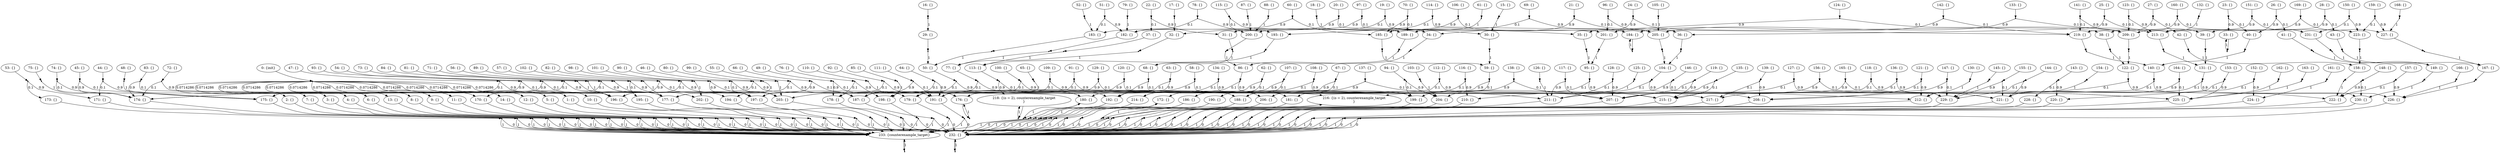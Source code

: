 digraph model {
	0 [ label = "0: {init}" ];
	1 [ label = "1: {}" ];
	2 [ label = "2: {}" ];
	3 [ label = "3: {}" ];
	4 [ label = "4: {}" ];
	5 [ label = "5: {}" ];
	6 [ label = "6: {}" ];
	7 [ label = "7: {}" ];
	8 [ label = "8: {}" ];
	9 [ label = "9: {}" ];
	10 [ label = "10: {}" ];
	11 [ label = "11: {}" ];
	12 [ label = "12: {}" ];
	13 [ label = "13: {}" ];
	14 [ label = "14: {}" ];
	15 [ label = "15: {}" ];
	16 [ label = "16: {}" ];
	17 [ label = "17: {}" ];
	18 [ label = "18: {}" ];
	19 [ label = "19: {}" ];
	20 [ label = "20: {}" ];
	21 [ label = "21: {}" ];
	22 [ label = "22: {}" ];
	23 [ label = "23: {}" ];
	24 [ label = "24: {}" ];
	25 [ label = "25: {}" ];
	26 [ label = "26: {}" ];
	27 [ label = "27: {}" ];
	28 [ label = "28: {}" ];
	29 [ label = "29: {}" ];
	30 [ label = "30: {}" ];
	31 [ label = "31: {}" ];
	32 [ label = "32: {}" ];
	33 [ label = "33: {}" ];
	34 [ label = "34: {}" ];
	35 [ label = "35: {}" ];
	36 [ label = "36: {}" ];
	37 [ label = "37: {}" ];
	38 [ label = "38: {}" ];
	39 [ label = "39: {}" ];
	40 [ label = "40: {}" ];
	41 [ label = "41: {}" ];
	42 [ label = "42: {}" ];
	43 [ label = "43: {}" ];
	44 [ label = "44: {}" ];
	45 [ label = "45: {}" ];
	46 [ label = "46: {}" ];
	47 [ label = "47: {}" ];
	48 [ label = "48: {}" ];
	49 [ label = "49: {}" ];
	50 [ label = "50: {}" ];
	51 [ label = "51: {}" ];
	52 [ label = "52: {}" ];
	53 [ label = "53: {}" ];
	54 [ label = "54: {}" ];
	55 [ label = "55: {}" ];
	56 [ label = "56: {}" ];
	57 [ label = "57: {}" ];
	58 [ label = "58: {}" ];
	59 [ label = "59: {}" ];
	60 [ label = "60: {}" ];
	61 [ label = "61: {}" ];
	62 [ label = "62: {}" ];
	63 [ label = "63: {}" ];
	64 [ label = "64: {}" ];
	65 [ label = "65: {}" ];
	66 [ label = "66: {}" ];
	67 [ label = "67: {}" ];
	68 [ label = "68: {}" ];
	69 [ label = "69: {}" ];
	70 [ label = "70: {}" ];
	71 [ label = "71: {}" ];
	72 [ label = "72: {}" ];
	73 [ label = "73: {}" ];
	74 [ label = "74: {}" ];
	75 [ label = "75: {}" ];
	76 [ label = "76: {}" ];
	77 [ label = "77: {}" ];
	78 [ label = "78: {}" ];
	79 [ label = "79: {}" ];
	80 [ label = "80: {}" ];
	81 [ label = "81: {}" ];
	82 [ label = "82: {}" ];
	83 [ label = "83: {}" ];
	84 [ label = "84: {}" ];
	85 [ label = "85: {}" ];
	86 [ label = "86: {}" ];
	87 [ label = "87: {}" ];
	88 [ label = "88: {}" ];
	89 [ label = "89: {}" ];
	90 [ label = "90: {}" ];
	91 [ label = "91: {}" ];
	92 [ label = "92: {}" ];
	93 [ label = "93: {}" ];
	94 [ label = "94: {}" ];
	95 [ label = "95: {}" ];
	96 [ label = "96: {}" ];
	97 [ label = "97: {}" ];
	98 [ label = "98: {}" ];
	99 [ label = "99: {}" ];
	100 [ label = "100: {}" ];
	101 [ label = "101: {}" ];
	102 [ label = "102: {}" ];
	103 [ label = "103: {}" ];
	104 [ label = "104: {}" ];
	105 [ label = "105: {}" ];
	106 [ label = "106: {}" ];
	107 [ label = "107: {}" ];
	108 [ label = "108: {}" ];
	109 [ label = "109: {}" ];
	110 [ label = "110: {}" ];
	111 [ label = "111: {}" ];
	112 [ label = "112: {}" ];
	113 [ label = "113: {}" ];
	114 [ label = "114: {}" ];
	115 [ label = "115: {}" ];
	116 [ label = "116: {}" ];
	117 [ label = "117: {}" ];
	118 [ label = "118: {}" ];
	119 [ label = "119: {}" ];
	120 [ label = "120: {}" ];
	121 [ label = "121: {}" ];
	122 [ label = "122: {}" ];
	123 [ label = "123: {}" ];
	124 [ label = "124: {}" ];
	125 [ label = "125: {}" ];
	126 [ label = "126: {}" ];
	127 [ label = "127: {}" ];
	128 [ label = "128: {}" ];
	129 [ label = "129: {}" ];
	130 [ label = "130: {}" ];
	131 [ label = "131: {}" ];
	132 [ label = "132: {}" ];
	133 [ label = "133: {}" ];
	134 [ label = "134: {}" ];
	135 [ label = "135: {}" ];
	136 [ label = "136: {}" ];
	137 [ label = "137: {}" ];
	138 [ label = "138: {}" ];
	139 [ label = "139: {}" ];
	140 [ label = "140: {}" ];
	141 [ label = "141: {}" ];
	142 [ label = "142: {}" ];
	143 [ label = "143: {}" ];
	144 [ label = "144: {}" ];
	145 [ label = "145: {}" ];
	146 [ label = "146: {}" ];
	147 [ label = "147: {}" ];
	148 [ label = "148: {}" ];
	149 [ label = "149: {}" ];
	150 [ label = "150: {}" ];
	151 [ label = "151: {}" ];
	152 [ label = "152: {}" ];
	153 [ label = "153: {}" ];
	154 [ label = "154: {}" ];
	155 [ label = "155: {}" ];
	156 [ label = "156: {}" ];
	157 [ label = "157: {}" ];
	158 [ label = "158: {}" ];
	159 [ label = "159: {}" ];
	160 [ label = "160: {}" ];
	161 [ label = "161: {}" ];
	162 [ label = "162: {}" ];
	163 [ label = "163: {}" ];
	164 [ label = "164: {}" ];
	165 [ label = "165: {}" ];
	166 [ label = "166: {}" ];
	167 [ label = "167: {}" ];
	168 [ label = "168: {}" ];
	169 [ label = "169: {}" ];
	170 [ label = "170: {}" ];
	171 [ label = "171: {}" ];
	172 [ label = "172: {}" ];
	173 [ label = "173: {}" ];
	174 [ label = "174: {}" ];
	175 [ label = "175: {}" ];
	176 [ label = "176: {}" ];
	177 [ label = "177: {}" ];
	178 [ label = "178: {}" ];
	179 [ label = "179: {}" ];
	180 [ label = "180: {}" ];
	181 [ label = "181: {}" ];
	182 [ label = "182: {}" ];
	183 [ label = "183: {}" ];
	184 [ label = "184: {}" ];
	185 [ label = "185: {}" ];
	186 [ label = "186: {}" ];
	187 [ label = "187: {}" ];
	188 [ label = "188: {}" ];
	189 [ label = "189: {}" ];
	190 [ label = "190: {}" ];
	191 [ label = "191: {}" ];
	192 [ label = "192: {}" ];
	193 [ label = "193: {}" ];
	194 [ label = "194: {}" ];
	195 [ label = "195: {}" ];
	196 [ label = "196: {}" ];
	197 [ label = "197: {}" ];
	198 [ label = "198: {}" ];
	199 [ label = "199: {}" ];
	200 [ label = "200: {}" ];
	201 [ label = "201: {}" ];
	202 [ label = "202: {}" ];
	203 [ label = "203: {}" ];
	204 [ label = "204: {}" ];
	205 [ label = "205: {}" ];
	206 [ label = "206: {}" ];
	207 [ label = "207: {}" ];
	208 [ label = "208: {}" ];
	209 [ label = "209: {}" ];
	210 [ label = "210: {}" ];
	211 [ label = "211: {}" ];
	212 [ label = "212: {}" ];
	213 [ label = "213: {}" ];
	214 [ label = "214: {}" ];
	215 [ label = "215: {}" ];
	216 [ label = "216: {(o = 2), counterexample_target
}" ];
	217 [ label = "217: {}" ];
	218 [ label = "218: {(o = 2), counterexample_target
}" ];
	219 [ label = "219: {}" ];
	220 [ label = "220: {}" ];
	221 [ label = "221: {}" ];
	222 [ label = "222: {}" ];
	223 [ label = "223: {}" ];
	224 [ label = "224: {}" ];
	225 [ label = "225: {}" ];
	226 [ label = "226: {}" ];
	227 [ label = "227: {}" ];
	228 [ label = "228: {}" ];
	229 [ label = "229: {}" ];
	230 [ label = "230: {}" ];
	231 [ label = "231: {}" ];
	232 [ label = "232: {}" ];
	233 [ label = "233: {counterexample_target}" ];
	"0c0" [shape = "point"];
	0 -> "0c0";
	"0c0" -> 1 [ label= "0.0714286" ];
	"0c0" -> 2 [ label= "0.0714286" ];
	"0c0" -> 3 [ label= "0.0714286" ];
	"0c0" -> 4 [ label= "0.0714286" ];
	"0c0" -> 5 [ label= "0.0714286" ];
	"0c0" -> 6 [ label= "0.0714286" ];
	"0c0" -> 7 [ label= "0.0714286" ];
	"0c0" -> 8 [ label= "0.0714286" ];
	"0c0" -> 9 [ label= "0.0714286" ];
	"0c0" -> 10 [ label= "0.0714286" ];
	"0c0" -> 11 [ label= "0.0714286" ];
	"0c0" -> 12 [ label= "0.0714286" ];
	"0c0" -> 13 [ label= "0.0714286" ];
	"0c0" -> 14 [ label= "0.0714286" ];
	"1c0" [shape = "point"];
	1 -> "1c0";
	"1c0" -> 232 [ label= "0" ];
	"1c0" -> 233 [ label= "1" ];
	"2c0" [shape = "point"];
	2 -> "2c0";
	"2c0" -> 232 [ label= "0" ];
	"2c0" -> 233 [ label= "1" ];
	"3c0" [shape = "point"];
	3 -> "3c0";
	"3c0" -> 232 [ label= "0" ];
	"3c0" -> 233 [ label= "1" ];
	"4c0" [shape = "point"];
	4 -> "4c0";
	"4c0" -> 232 [ label= "0" ];
	"4c0" -> 233 [ label= "1" ];
	"5c0" [shape = "point"];
	5 -> "5c0";
	"5c0" -> 232 [ label= "0" ];
	"5c0" -> 233 [ label= "1" ];
	"6c0" [shape = "point"];
	6 -> "6c0";
	"6c0" -> 232 [ label= "0" ];
	"6c0" -> 233 [ label= "1" ];
	"7c0" [shape = "point"];
	7 -> "7c0";
	"7c0" -> 232 [ label= "0" ];
	"7c0" -> 233 [ label= "1" ];
	"8c0" [shape = "point"];
	8 -> "8c0";
	"8c0" -> 232 [ label= "0" ];
	"8c0" -> 233 [ label= "1" ];
	"9c0" [shape = "point"];
	9 -> "9c0";
	"9c0" -> 232 [ label= "0" ];
	"9c0" -> 233 [ label= "1" ];
	"10c0" [shape = "point"];
	10 -> "10c0";
	"10c0" -> 232 [ label= "0" ];
	"10c0" -> 233 [ label= "1" ];
	"11c0" [shape = "point"];
	11 -> "11c0";
	"11c0" -> 232 [ label= "0" ];
	"11c0" -> 233 [ label= "1" ];
	"12c0" [shape = "point"];
	12 -> "12c0";
	"12c0" -> 232 [ label= "0" ];
	"12c0" -> 233 [ label= "1" ];
	"13c0" [shape = "point"];
	13 -> "13c0";
	"13c0" -> 232 [ label= "0" ];
	"13c0" -> 233 [ label= "1" ];
	"14c0" [shape = "point"];
	14 -> "14c0";
	"14c0" -> 232 [ label= "0" ];
	"14c0" -> 233 [ label= "1" ];
	"15c0" [shape = "point"];
	15 -> "15c0";
	"15c0" -> 30 [ label= "1" ];
	"16c0" [shape = "point"];
	16 -> "16c0";
	"16c0" -> 29 [ label= "1" ];
	"17c0" [shape = "point"];
	17 -> "17c0";
	"17c0" -> 32 [ label= "1" ];
	"18c0" [shape = "point"];
	18 -> "18c0";
	"18c0" -> 34 [ label= "1" ];
	"19c0" [shape = "point"];
	19 -> "19c0";
	"19c0" -> 30 [ label= "0.9" ];
	"19c0" -> 31 [ label= "0.1" ];
	"20c0" [shape = "point"];
	20 -> "20c0";
	"20c0" -> 32 [ label= "0.9" ];
	"20c0" -> 35 [ label= "0.1" ];
	"21c0" [shape = "point"];
	21 -> "21c0";
	"21c0" -> 34 [ label= "0.9" ];
	"21c0" -> 36 [ label= "0.1" ];
	"22c0" [shape = "point"];
	22 -> "22c0";
	"22c0" -> 31 [ label= "0.9" ];
	"22c0" -> 37 [ label= "0.1" ];
	"23c0" [shape = "point"];
	23 -> "23c0";
	"23c0" -> 33 [ label= "0.9" ];
	"23c0" -> 40 [ label= "0.1" ];
	"24c0" [shape = "point"];
	24 -> "24c0";
	"24c0" -> 35 [ label= "0.9" ];
	"24c0" -> 38 [ label= "0.1" ];
	"25c0" [shape = "point"];
	25 -> "25c0";
	"25c0" -> 36 [ label= "0.9" ];
	"25c0" -> 39 [ label= "0.1" ];
	"26c0" [shape = "point"];
	26 -> "26c0";
	"26c0" -> 40 [ label= "0.9" ];
	"26c0" -> 41 [ label= "0.1" ];
	"27c0" [shape = "point"];
	27 -> "27c0";
	"27c0" -> 38 [ label= "0.9" ];
	"27c0" -> 42 [ label= "0.1" ];
	"28c0" [shape = "point"];
	28 -> "28c0";
	"28c0" -> 39 [ label= "0.9" ];
	"28c0" -> 43 [ label= "0.1" ];
	"29c0" [shape = "point"];
	29 -> "29c0";
	"29c0" -> 50 [ label= "1" ];
	"30c0" [shape = "point"];
	30 -> "30c0";
	"30c0" -> 59 [ label= "1" ];
	"31c0" [shape = "point"];
	31 -> "31c0";
	"31c0" -> 68 [ label= "1" ];
	"32c0" [shape = "point"];
	32 -> "32c0";
	"32c0" -> 77 [ label= "1" ];
	"33c0" [shape = "point"];
	33 -> "33c0";
	"33c0" -> 33 [ label= "1" ];
	"34c0" [shape = "point"];
	34 -> "34c0";
	"34c0" -> 86 [ label= "1" ];
	"35c0" [shape = "point"];
	35 -> "35c0";
	"35c0" -> 95 [ label= "1" ];
	"36c0" [shape = "point"];
	36 -> "36c0";
	"36c0" -> 104 [ label= "1" ];
	"37c0" [shape = "point"];
	37 -> "37c0";
	"37c0" -> 113 [ label= "1" ];
	"38c0" [shape = "point"];
	38 -> "38c0";
	"38c0" -> 122 [ label= "1" ];
	"39c0" [shape = "point"];
	39 -> "39c0";
	"39c0" -> 131 [ label= "1" ];
	"40c0" [shape = "point"];
	40 -> "40c0";
	"40c0" -> 140 [ label= "1" ];
	"41c0" [shape = "point"];
	41 -> "41c0";
	"41c0" -> 149 [ label= "1" ];
	"42c0" [shape = "point"];
	42 -> "42c0";
	"42c0" -> 158 [ label= "1" ];
	"43c0" [shape = "point"];
	43 -> "43c0";
	"43c0" -> 167 [ label= "1" ];
	"44c0" [shape = "point"];
	44 -> "44c0";
	"44c0" -> 170 [ label= "0.9" ];
	"44c0" -> 171 [ label= "0.1" ];
	"45c0" [shape = "point"];
	45 -> "45c0";
	"45c0" -> 174 [ label= "0.9" ];
	"45c0" -> 175 [ label= "0.1" ];
	"46c0" [shape = "point"];
	46 -> "46c0";
	"46c0" -> 175 [ label= "0.1" ];
	"46c0" -> 176 [ label= "0.9" ];
	"47c0" [shape = "point"];
	47 -> "47c0";
	"47c0" -> 175 [ label= "0.1" ];
	"47c0" -> 177 [ label= "0.9" ];
	"48c0" [shape = "point"];
	48 -> "48c0";
	"48c0" -> 175 [ label= "1" ];
	"49c0" [shape = "point"];
	49 -> "49c0";
	"49c0" -> 178 [ label= "0.9" ];
	"49c0" -> 179 [ label= "0.1" ];
	"50c0" [shape = "point"];
	50 -> "50c0";
	"50c0" -> 179 [ label= "0.1" ];
	"50c0" -> 180 [ label= "0.9" ];
	"51c0" [shape = "point"];
	51 -> "51c0";
	"51c0" -> 182 [ label= "0.9" ];
	"51c0" -> 183 [ label= "0.1" ];
	"52c0" [shape = "point"];
	52 -> "52c0";
	"52c0" -> 183 [ label= "1" ];
	"53c0" [shape = "point"];
	53 -> "53c0";
	"53c0" -> 171 [ label= "0.9" ];
	"53c0" -> 173 [ label= "0.1" ];
	"54c0" [shape = "point"];
	54 -> "54c0";
	"54c0" -> 175 [ label= "0.9" ];
	"54c0" -> 177 [ label= "0.1" ];
	"55c0" [shape = "point"];
	55 -> "55c0";
	"55c0" -> 177 [ label= "0.1" ];
	"55c0" -> 187 [ label= "0.9" ];
	"56c0" [shape = "point"];
	56 -> "56c0";
	"56c0" -> 177 [ label= "1" ];
	"57c0" [shape = "point"];
	57 -> "57c0";
	"57c0" -> 177 [ label= "1" ];
	"58c0" [shape = "point"];
	58 -> "58c0";
	"58c0" -> 179 [ label= "0.9" ];
	"58c0" -> 181 [ label= "0.1" ];
	"59c0" [shape = "point"];
	59 -> "59c0";
	"59c0" -> 181 [ label= "0.1" ];
	"59c0" -> 188 [ label= "0.9" ];
	"60c0" [shape = "point"];
	60 -> "60c0";
	"60c0" -> 183 [ label= "0.9" ];
	"60c0" -> 185 [ label= "0.1" ];
	"61c0" [shape = "point"];
	61 -> "61c0";
	"61c0" -> 185 [ label= "1" ];
	"62c0" [shape = "point"];
	62 -> "62c0";
	"62c0" -> 172 [ label= "0.9" ];
	"62c0" -> 186 [ label= "0.1" ];
	"63c0" [shape = "point"];
	63 -> "63c0";
	"63c0" -> 176 [ label= "0.9" ];
	"63c0" -> 187 [ label= "0.1" ];
	"64c0" [shape = "point"];
	64 -> "64c0";
	"64c0" -> 187 [ label= "0.1" ];
	"64c0" -> 191 [ label= "0.9" ];
	"65c0" [shape = "point"];
	65 -> "65c0";
	"65c0" -> 187 [ label= "1" ];
	"66c0" [shape = "point"];
	66 -> "66c0";
	"66c0" -> 177 [ label= "0.9" ];
	"66c0" -> 187 [ label= "0.1" ];
	"67c0" [shape = "point"];
	67 -> "67c0";
	"67c0" -> 180 [ label= "0.9" ];
	"67c0" -> 188 [ label= "0.1" ];
	"68c0" [shape = "point"];
	68 -> "68c0";
	"68c0" -> 188 [ label= "0.1" ];
	"68c0" -> 192 [ label= "0.9" ];
	"69c0" [shape = "point"];
	69 -> "69c0";
	"69c0" -> 184 [ label= "0.9" ];
	"69c0" -> 189 [ label= "0.1" ];
	"70c0" [shape = "point"];
	70 -> "70c0";
	"70c0" -> 185 [ label= "0.9" ];
	"70c0" -> 189 [ label= "0.1" ];
	"71c0" [shape = "point"];
	71 -> "71c0";
	"71c0" -> 170 [ label= "0.1" ];
	"71c0" -> 194 [ label= "0.9" ];
	"72c0" [shape = "point"];
	72 -> "72c0";
	"72c0" -> 174 [ label= "0.1" ];
	"72c0" -> 196 [ label= "0.9" ];
	"73c0" [shape = "point"];
	73 -> "73c0";
	"73c0" -> 174 [ label= "0.1" ];
	"73c0" -> 197 [ label= "0.9" ];
	"74c0" [shape = "point"];
	74 -> "74c0";
	"74c0" -> 174 [ label= "0.1" ];
	"74c0" -> 175 [ label= "0.9" ];
	"75c0" [shape = "point"];
	75 -> "75c0";
	"75c0" -> 174 [ label= "1" ];
	"76c0" [shape = "point"];
	76 -> "76c0";
	"76c0" -> 178 [ label= "0.1" ];
	"76c0" -> 198 [ label= "0.9" ];
	"77c0" [shape = "point"];
	77 -> "77c0";
	"77c0" -> 178 [ label= "0.1" ];
	"77c0" -> 199 [ label= "0.9" ];
	"78c0" [shape = "point"];
	78 -> "78c0";
	"78c0" -> 182 [ label= "0.1" ];
	"78c0" -> 200 [ label= "0.9" ];
	"79c0" [shape = "point"];
	79 -> "79c0";
	"79c0" -> 182 [ label= "1" ];
	"80c0" [shape = "point"];
	80 -> "80c0";
	"80c0" -> 194 [ label= "1" ];
	"81c0" [shape = "point"];
	81 -> "81c0";
	"81c0" -> 196 [ label= "1" ];
	"82c0" [shape = "point"];
	82 -> "82c0";
	"82c0" -> 196 [ label= "0.1" ];
	"82c0" -> 203 [ label= "0.9" ];
	"83c0" [shape = "point"];
	83 -> "83c0";
	"83c0" -> 174 [ label= "0.9" ];
	"83c0" -> 196 [ label= "0.1" ];
	"84c0" [shape = "point"];
	84 -> "84c0";
	"84c0" -> 196 [ label= "1" ];
	"85c0" [shape = "point"];
	85 -> "85c0";
	"85c0" -> 198 [ label= "1" ];
	"86c0" [shape = "point"];
	86 -> "86c0";
	"86c0" -> 198 [ label= "0.1" ];
	"86c0" -> 204 [ label= "0.9" ];
	"87c0" [shape = "point"];
	87 -> "87c0";
	"87c0" -> 200 [ label= "1" ];
	"88c0" [shape = "point"];
	88 -> "88c0";
	"88c0" -> 200 [ label= "1" ];
	"89c0" [shape = "point"];
	89 -> "89c0";
	"89c0" -> 195 [ label= "0.1" ];
	"89c0" -> 202 [ label= "0.9" ];
	"90c0" [shape = "point"];
	90 -> "90c0";
	"90c0" -> 197 [ label= "0.1" ];
	"90c0" -> 203 [ label= "0.9" ];
	"91c0" [shape = "point"];
	91 -> "91c0";
	"91c0" -> 197 [ label= "0.1" ];
	"91c0" -> 207 [ label= "0.9" ];
	"92c0" [shape = "point"];
	92 -> "92c0";
	"92c0" -> 176 [ label= "0.9" ];
	"92c0" -> 197 [ label= "0.1" ];
	"93c0" [shape = "point"];
	93 -> "93c0";
	"93c0" -> 174 [ label= "0.9" ];
	"93c0" -> 197 [ label= "0.1" ];
	"94c0" [shape = "point"];
	94 -> "94c0";
	"94c0" -> 199 [ label= "0.1" ];
	"94c0" -> 204 [ label= "0.9" ];
	"95c0" [shape = "point"];
	95 -> "95c0";
	"95c0" -> 199 [ label= "0.1" ];
	"95c0" -> 208 [ label= "0.9" ];
	"96c0" [shape = "point"];
	96 -> "96c0";
	"96c0" -> 201 [ label= "0.1" ];
	"96c0" -> 205 [ label= "0.9" ];
	"97c0" [shape = "point"];
	97 -> "97c0";
	"97c0" -> 182 [ label= "0.9" ];
	"97c0" -> 201 [ label= "0.1" ];
	"98c0" [shape = "point"];
	98 -> "98c0";
	"98c0" -> 202 [ label= "1" ];
	"99c0" [shape = "point"];
	99 -> "99c0";
	"99c0" -> 203 [ label= "1" ];
	"100c0" [shape = "point"];
	100 -> "100c0";
	"100c0" -> 203 [ label= "0.1" ];
	"100c0" -> 211 [ label= "0.9" ];
	"101c0" [shape = "point"];
	101 -> "101c0";
	"101c0" -> 197 [ label= "0.9" ];
	"101c0" -> 203 [ label= "0.1" ];
	"102c0" [shape = "point"];
	102 -> "102c0";
	"102c0" -> 196 [ label= "0.9" ];
	"102c0" -> 203 [ label= "0.1" ];
	"103c0" [shape = "point"];
	103 -> "103c0";
	"103c0" -> 204 [ label= "1" ];
	"104c0" [shape = "point"];
	104 -> "104c0";
	"104c0" -> 204 [ label= "0.1" ];
	"104c0" -> 212 [ label= "0.9" ];
	"105c0" [shape = "point"];
	105 -> "105c0";
	"105c0" -> 205 [ label= "1" ];
	"106c0" [shape = "point"];
	106 -> "106c0";
	"106c0" -> 200 [ label= "0.9" ];
	"106c0" -> 205 [ label= "0.1" ];
	"107c0" [shape = "point"];
	107 -> "107c0";
	"107c0" -> 190 [ label= "0.1" ];
	"107c0" -> 214 [ label= "0.9" ];
	"108c0" [shape = "point"];
	108 -> "108c0";
	"108c0" -> 191 [ label= "0.1" ];
	"108c0" -> 215 [ label= "0.9" ];
	"109c0" [shape = "point"];
	109 -> "109c0";
	"109c0" -> 191 [ label= "0.1" ];
	"109c0" -> 216 [ label= "0.9" ];
	"110c0" [shape = "point"];
	110 -> "110c0";
	"110c0" -> 191 [ label= "1" ];
	"111c0" [shape = "point"];
	111 -> "111c0";
	"111c0" -> 187 [ label= "0.9" ];
	"111c0" -> 191 [ label= "0.1" ];
	"112c0" [shape = "point"];
	112 -> "112c0";
	"112c0" -> 192 [ label= "0.1" ];
	"112c0" -> 217 [ label= "0.9" ];
	"113c0" [shape = "point"];
	113 -> "113c0";
	"113c0" -> 192 [ label= "0.1" ];
	"113c0" -> 218 [ label= "0.9" ];
	"114c0" [shape = "point"];
	114 -> "114c0";
	"114c0" -> 193 [ label= "0.1" ];
	"114c0" -> 219 [ label= "0.9" ];
	"115c0" [shape = "point"];
	115 -> "115c0";
	"115c0" -> 189 [ label= "0.9" ];
	"115c0" -> 193 [ label= "0.1" ];
	"116c0" [shape = "point"];
	116 -> "116c0";
	"116c0" -> 206 [ label= "0.1" ];
	"116c0" -> 210 [ label= "0.9" ];
	"117c0" [shape = "point"];
	117 -> "117c0";
	"117c0" -> 207 [ label= "0.1" ];
	"117c0" -> 211 [ label= "0.9" ];
	"118c0" [shape = "point"];
	118 -> "118c0";
	"118c0" -> 207 [ label= "0.1" ];
	"118c0" -> 221 [ label= "0.9" ];
	"119c0" [shape = "point"];
	119 -> "119c0";
	"119c0" -> 207 [ label= "0.1" ];
	"119c0" -> 215 [ label= "0.9" ];
	"120c0" [shape = "point"];
	120 -> "120c0";
	"120c0" -> 197 [ label= "0.9" ];
	"120c0" -> 207 [ label= "0.1" ];
	"121c0" [shape = "point"];
	121 -> "121c0";
	"121c0" -> 208 [ label= "0.1" ];
	"121c0" -> 212 [ label= "0.9" ];
	"122c0" [shape = "point"];
	122 -> "122c0";
	"122c0" -> 208 [ label= "0.1" ];
	"122c0" -> 222 [ label= "0.9" ];
	"123c0" [shape = "point"];
	123 -> "123c0";
	"123c0" -> 209 [ label= "0.1" ];
	"123c0" -> 213 [ label= "0.9" ];
	"124c0" [shape = "point"];
	124 -> "124c0";
	"124c0" -> 201 [ label= "0.9" ];
	"124c0" -> 209 [ label= "0.1" ];
	"125c0" [shape = "point"];
	125 -> "125c0";
	"125c0" -> 210 [ label= "1" ];
	"126c0" [shape = "point"];
	126 -> "126c0";
	"126c0" -> 211 [ label= "1" ];
	"127c0" [shape = "point"];
	127 -> "127c0";
	"127c0" -> 211 [ label= "0.1" ];
	"127c0" -> 225 [ label= "0.9" ];
	"128c0" [shape = "point"];
	128 -> "128c0";
	"128c0" -> 207 [ label= "0.9" ];
	"128c0" -> 211 [ label= "0.1" ];
	"129c0" [shape = "point"];
	129 -> "129c0";
	"129c0" -> 203 [ label= "0.9" ];
	"129c0" -> 211 [ label= "0.1" ];
	"130c0" [shape = "point"];
	130 -> "130c0";
	"130c0" -> 212 [ label= "1" ];
	"131c0" [shape = "point"];
	131 -> "131c0";
	"131c0" -> 212 [ label= "0.1" ];
	"131c0" -> 226 [ label= "0.9" ];
	"132c0" [shape = "point"];
	132 -> "132c0";
	"132c0" -> 213 [ label= "1" ];
	"133c0" [shape = "point"];
	133 -> "133c0";
	"133c0" -> 205 [ label= "0.9" ];
	"133c0" -> 213 [ label= "0.1" ];
	"134c0" [shape = "point"];
	134 -> "134c0";
	"134c0" -> 206 [ label= "0.9" ];
	"134c0" -> 214 [ label= "0.1" ];
	"135c0" [shape = "point"];
	135 -> "135c0";
	"135c0" -> 207 [ label= "0.9" ];
	"135c0" -> 215 [ label= "0.1" ];
	"136c0" [shape = "point"];
	136 -> "136c0";
	"136c0" -> 215 [ label= "0.1" ];
	"136c0" -> 229 [ label= "0.9" ];
	"137c0" [shape = "point"];
	137 -> "137c0";
	"137c0" -> 191 [ label= "0.9" ];
	"137c0" -> 215 [ label= "0.1" ];
	"138c0" [shape = "point"];
	138 -> "138c0";
	"138c0" -> 176 [ label= "0.9" ];
	"138c0" -> 215 [ label= "0.1" ];
	"139c0" [shape = "point"];
	139 -> "139c0";
	"139c0" -> 208 [ label= "0.9" ];
	"139c0" -> 217 [ label= "0.1" ];
	"140c0" [shape = "point"];
	140 -> "140c0";
	"140c0" -> 217 [ label= "0.1" ];
	"140c0" -> 230 [ label= "0.9" ];
	"141c0" [shape = "point"];
	141 -> "141c0";
	"141c0" -> 209 [ label= "0.9" ];
	"141c0" -> 219 [ label= "0.1" ];
	"142c0" [shape = "point"];
	142 -> "142c0";
	"142c0" -> 184 [ label= "0.9" ];
	"142c0" -> 219 [ label= "0.1" ];
	"143c0" [shape = "point"];
	143 -> "143c0";
	"143c0" -> 220 [ label= "0.9" ];
	"143c0" -> 228 [ label= "0.1" ];
	"144c0" [shape = "point"];
	144 -> "144c0";
	"144c0" -> 221 [ label= "0.9" ];
	"144c0" -> 229 [ label= "0.1" ];
	"145c0" [shape = "point"];
	145 -> "145c0";
	"145c0" -> 229 [ label= "1" ];
	"146c0" [shape = "point"];
	146 -> "146c0";
	"146c0" -> 216 [ label= "0.9" ];
	"146c0" -> 229 [ label= "0.1" ];
	"147c0" [shape = "point"];
	147 -> "147c0";
	"147c0" -> 215 [ label= "0.9" ];
	"147c0" -> 229 [ label= "0.1" ];
	"148c0" [shape = "point"];
	148 -> "148c0";
	"148c0" -> 222 [ label= "0.9" ];
	"148c0" -> 230 [ label= "0.1" ];
	"149c0" [shape = "point"];
	149 -> "149c0";
	"149c0" -> 230 [ label= "1" ];
	"150c0" [shape = "point"];
	150 -> "150c0";
	"150c0" -> 223 [ label= "0.9" ];
	"150c0" -> 231 [ label= "0.1" ];
	"151c0" [shape = "point"];
	151 -> "151c0";
	"151c0" -> 219 [ label= "0.9" ];
	"151c0" -> 231 [ label= "0.1" ];
	"152c0" [shape = "point"];
	152 -> "152c0";
	"152c0" -> 220 [ label= "0.1" ];
	"152c0" -> 224 [ label= "0.9" ];
	"153c0" [shape = "point"];
	153 -> "153c0";
	"153c0" -> 221 [ label= "0.1" ];
	"153c0" -> 225 [ label= "0.9" ];
	"154c0" [shape = "point"];
	154 -> "154c0";
	"154c0" -> 221 [ label= "1" ];
	"155c0" [shape = "point"];
	155 -> "155c0";
	"155c0" -> 221 [ label= "0.1" ];
	"155c0" -> 229 [ label= "0.9" ];
	"156c0" [shape = "point"];
	156 -> "156c0";
	"156c0" -> 207 [ label= "0.9" ];
	"156c0" -> 221 [ label= "0.1" ];
	"157c0" [shape = "point"];
	157 -> "157c0";
	"157c0" -> 222 [ label= "0.1" ];
	"157c0" -> 226 [ label= "0.9" ];
	"158c0" [shape = "point"];
	158 -> "158c0";
	"158c0" -> 222 [ label= "1" ];
	"159c0" [shape = "point"];
	159 -> "159c0";
	"159c0" -> 223 [ label= "0.1" ];
	"159c0" -> 227 [ label= "0.9" ];
	"160c0" [shape = "point"];
	160 -> "160c0";
	"160c0" -> 209 [ label= "0.9" ];
	"160c0" -> 223 [ label= "0.1" ];
	"161c0" [shape = "point"];
	161 -> "161c0";
	"161c0" -> 224 [ label= "1" ];
	"162c0" [shape = "point"];
	162 -> "162c0";
	"162c0" -> 225 [ label= "1" ];
	"163c0" [shape = "point"];
	163 -> "163c0";
	"163c0" -> 225 [ label= "1" ];
	"164c0" [shape = "point"];
	164 -> "164c0";
	"164c0" -> 221 [ label= "0.9" ];
	"164c0" -> 225 [ label= "0.1" ];
	"165c0" [shape = "point"];
	165 -> "165c0";
	"165c0" -> 211 [ label= "0.9" ];
	"165c0" -> 225 [ label= "0.1" ];
	"166c0" [shape = "point"];
	166 -> "166c0";
	"166c0" -> 226 [ label= "1" ];
	"167c0" [shape = "point"];
	167 -> "167c0";
	"167c0" -> 226 [ label= "1" ];
	"168c0" [shape = "point"];
	168 -> "168c0";
	"168c0" -> 227 [ label= "1" ];
	"169c0" [shape = "point"];
	169 -> "169c0";
	"169c0" -> 213 [ label= "0.9" ];
	"169c0" -> 227 [ label= "0.1" ];
	"170c0" [shape = "point"];
	170 -> "170c0";
	"170c0" -> 232 [ label= "0" ];
	"170c0" -> 233 [ label= "1" ];
	"171c0" [shape = "point"];
	171 -> "171c0";
	"171c0" -> 232 [ label= "0" ];
	"171c0" -> 233 [ label= "1" ];
	"172c0" [shape = "point"];
	172 -> "172c0";
	"172c0" -> 172 [ label= "1" ];
	"173c0" [shape = "point"];
	173 -> "173c0";
	"173c0" -> 232 [ label= "0" ];
	"173c0" -> 233 [ label= "1" ];
	"174c0" [shape = "point"];
	174 -> "174c0";
	"174c0" -> 232 [ label= "0" ];
	"174c0" -> 233 [ label= "1" ];
	"175c0" [shape = "point"];
	175 -> "175c0";
	"175c0" -> 232 [ label= "0" ];
	"175c0" -> 233 [ label= "1" ];
	"176c0" [shape = "point"];
	176 -> "176c0";
	"176c0" -> 176 [ label= "1" ];
	"177c0" [shape = "point"];
	177 -> "177c0";
	"177c0" -> 232 [ label= "0" ];
	"177c0" -> 233 [ label= "1" ];
	"178c0" [shape = "point"];
	178 -> "178c0";
	"178c0" -> 232 [ label= "0" ];
	"178c0" -> 233 [ label= "1" ];
	"179c0" [shape = "point"];
	179 -> "179c0";
	"179c0" -> 232 [ label= "0" ];
	"179c0" -> 233 [ label= "1" ];
	"180c0" [shape = "point"];
	180 -> "180c0";
	"180c0" -> 180 [ label= "1" ];
	"181c0" [shape = "point"];
	181 -> "181c0";
	"181c0" -> 232 [ label= "0" ];
	"181c0" -> 233 [ label= "1" ];
	"182c0" [shape = "point"];
	182 -> "182c0";
	"182c0" -> 77 [ label= "1" ];
	"183c0" [shape = "point"];
	183 -> "183c0";
	"183c0" -> 50 [ label= "1" ];
	"184c0" [shape = "point"];
	184 -> "184c0";
	"184c0" -> 184 [ label= "1" ];
	"185c0" [shape = "point"];
	185 -> "185c0";
	"185c0" -> 59 [ label= "1" ];
	"186c0" [shape = "point"];
	186 -> "186c0";
	"186c0" -> 232 [ label= "0" ];
	"186c0" -> 233 [ label= "1" ];
	"187c0" [shape = "point"];
	187 -> "187c0";
	"187c0" -> 232 [ label= "0" ];
	"187c0" -> 233 [ label= "1" ];
	"188c0" [shape = "point"];
	188 -> "188c0";
	"188c0" -> 232 [ label= "0" ];
	"188c0" -> 233 [ label= "1" ];
	"189c0" [shape = "point"];
	189 -> "189c0";
	"189c0" -> 68 [ label= "1" ];
	"190c0" [shape = "point"];
	190 -> "190c0";
	"190c0" -> 232 [ label= "0" ];
	"190c0" -> 233 [ label= "1" ];
	"191c0" [shape = "point"];
	191 -> "191c0";
	"191c0" -> 232 [ label= "0" ];
	"191c0" -> 233 [ label= "1" ];
	"192c0" [shape = "point"];
	192 -> "192c0";
	"192c0" -> 232 [ label= "0" ];
	"192c0" -> 233 [ label= "1" ];
	"193c0" [shape = "point"];
	193 -> "193c0";
	"193c0" -> 113 [ label= "1" ];
	"194c0" [shape = "point"];
	194 -> "194c0";
	"194c0" -> 232 [ label= "0" ];
	"194c0" -> 233 [ label= "1" ];
	"195c0" [shape = "point"];
	195 -> "195c0";
	"195c0" -> 232 [ label= "0" ];
	"195c0" -> 233 [ label= "1" ];
	"196c0" [shape = "point"];
	196 -> "196c0";
	"196c0" -> 232 [ label= "0" ];
	"196c0" -> 233 [ label= "1" ];
	"197c0" [shape = "point"];
	197 -> "197c0";
	"197c0" -> 232 [ label= "0" ];
	"197c0" -> 233 [ label= "1" ];
	"198c0" [shape = "point"];
	198 -> "198c0";
	"198c0" -> 232 [ label= "0" ];
	"198c0" -> 233 [ label= "1" ];
	"199c0" [shape = "point"];
	199 -> "199c0";
	"199c0" -> 232 [ label= "0" ];
	"199c0" -> 233 [ label= "1" ];
	"200c0" [shape = "point"];
	200 -> "200c0";
	"200c0" -> 86 [ label= "1" ];
	"201c0" [shape = "point"];
	201 -> "201c0";
	"201c0" -> 95 [ label= "1" ];
	"202c0" [shape = "point"];
	202 -> "202c0";
	"202c0" -> 232 [ label= "0" ];
	"202c0" -> 233 [ label= "1" ];
	"203c0" [shape = "point"];
	203 -> "203c0";
	"203c0" -> 232 [ label= "0" ];
	"203c0" -> 233 [ label= "1" ];
	"204c0" [shape = "point"];
	204 -> "204c0";
	"204c0" -> 232 [ label= "0" ];
	"204c0" -> 233 [ label= "1" ];
	"205c0" [shape = "point"];
	205 -> "205c0";
	"205c0" -> 104 [ label= "1" ];
	"206c0" [shape = "point"];
	206 -> "206c0";
	"206c0" -> 232 [ label= "0" ];
	"206c0" -> 233 [ label= "1" ];
	"207c0" [shape = "point"];
	207 -> "207c0";
	"207c0" -> 232 [ label= "0" ];
	"207c0" -> 233 [ label= "1" ];
	"208c0" [shape = "point"];
	208 -> "208c0";
	"208c0" -> 232 [ label= "0" ];
	"208c0" -> 233 [ label= "1" ];
	"209c0" [shape = "point"];
	209 -> "209c0";
	"209c0" -> 122 [ label= "1" ];
	"210c0" [shape = "point"];
	210 -> "210c0";
	"210c0" -> 232 [ label= "0" ];
	"210c0" -> 233 [ label= "1" ];
	"211c0" [shape = "point"];
	211 -> "211c0";
	"211c0" -> 232 [ label= "0" ];
	"211c0" -> 233 [ label= "1" ];
	"212c0" [shape = "point"];
	212 -> "212c0";
	"212c0" -> 232 [ label= "0" ];
	"212c0" -> 233 [ label= "1" ];
	"213c0" [shape = "point"];
	213 -> "213c0";
	"213c0" -> 131 [ label= "1" ];
	"214c0" [shape = "point"];
	214 -> "214c0";
	"214c0" -> 232 [ label= "0" ];
	"214c0" -> 233 [ label= "1" ];
	"215c0" [shape = "point"];
	215 -> "215c0";
	"215c0" -> 232 [ label= "0" ];
	"215c0" -> 233 [ label= "1" ];
	"216c0" [shape = "point"];
	216 -> "216c0";
	"216c0" -> 216 [ label= "1" ];
	"217c0" [shape = "point"];
	217 -> "217c0";
	"217c0" -> 232 [ label= "0" ];
	"217c0" -> 233 [ label= "1" ];
	"218c0" [shape = "point"];
	218 -> "218c0";
	"218c0" -> 218 [ label= "1" ];
	"219c0" [shape = "point"];
	219 -> "219c0";
	"219c0" -> 140 [ label= "1" ];
	"220c0" [shape = "point"];
	220 -> "220c0";
	"220c0" -> 232 [ label= "0" ];
	"220c0" -> 233 [ label= "1" ];
	"221c0" [shape = "point"];
	221 -> "221c0";
	"221c0" -> 232 [ label= "0" ];
	"221c0" -> 233 [ label= "1" ];
	"222c0" [shape = "point"];
	222 -> "222c0";
	"222c0" -> 232 [ label= "0" ];
	"222c0" -> 233 [ label= "1" ];
	"223c0" [shape = "point"];
	223 -> "223c0";
	"223c0" -> 158 [ label= "1" ];
	"224c0" [shape = "point"];
	224 -> "224c0";
	"224c0" -> 232 [ label= "0" ];
	"224c0" -> 233 [ label= "1" ];
	"225c0" [shape = "point"];
	225 -> "225c0";
	"225c0" -> 232 [ label= "0" ];
	"225c0" -> 233 [ label= "1" ];
	"226c0" [shape = "point"];
	226 -> "226c0";
	"226c0" -> 232 [ label= "0" ];
	"226c0" -> 233 [ label= "1" ];
	"227c0" [shape = "point"];
	227 -> "227c0";
	"227c0" -> 167 [ label= "1" ];
	"228c0" [shape = "point"];
	228 -> "228c0";
	"228c0" -> 232 [ label= "0" ];
	"228c0" -> 233 [ label= "1" ];
	"229c0" [shape = "point"];
	229 -> "229c0";
	"229c0" -> 232 [ label= "0" ];
	"229c0" -> 233 [ label= "1" ];
	"230c0" [shape = "point"];
	230 -> "230c0";
	"230c0" -> 232 [ label= "0" ];
	"230c0" -> 233 [ label= "1" ];
	"231c0" [shape = "point"];
	231 -> "231c0";
	"231c0" -> 149 [ label= "1" ];
	"232c0" [shape = "point"];
	232 -> "232c0";
	"232c0" -> 232 [ label= "1" ];
	"233c0" [shape = "point"];
	233 -> "233c0";
	"233c0" -> 233 [ label= "1" ];
}
